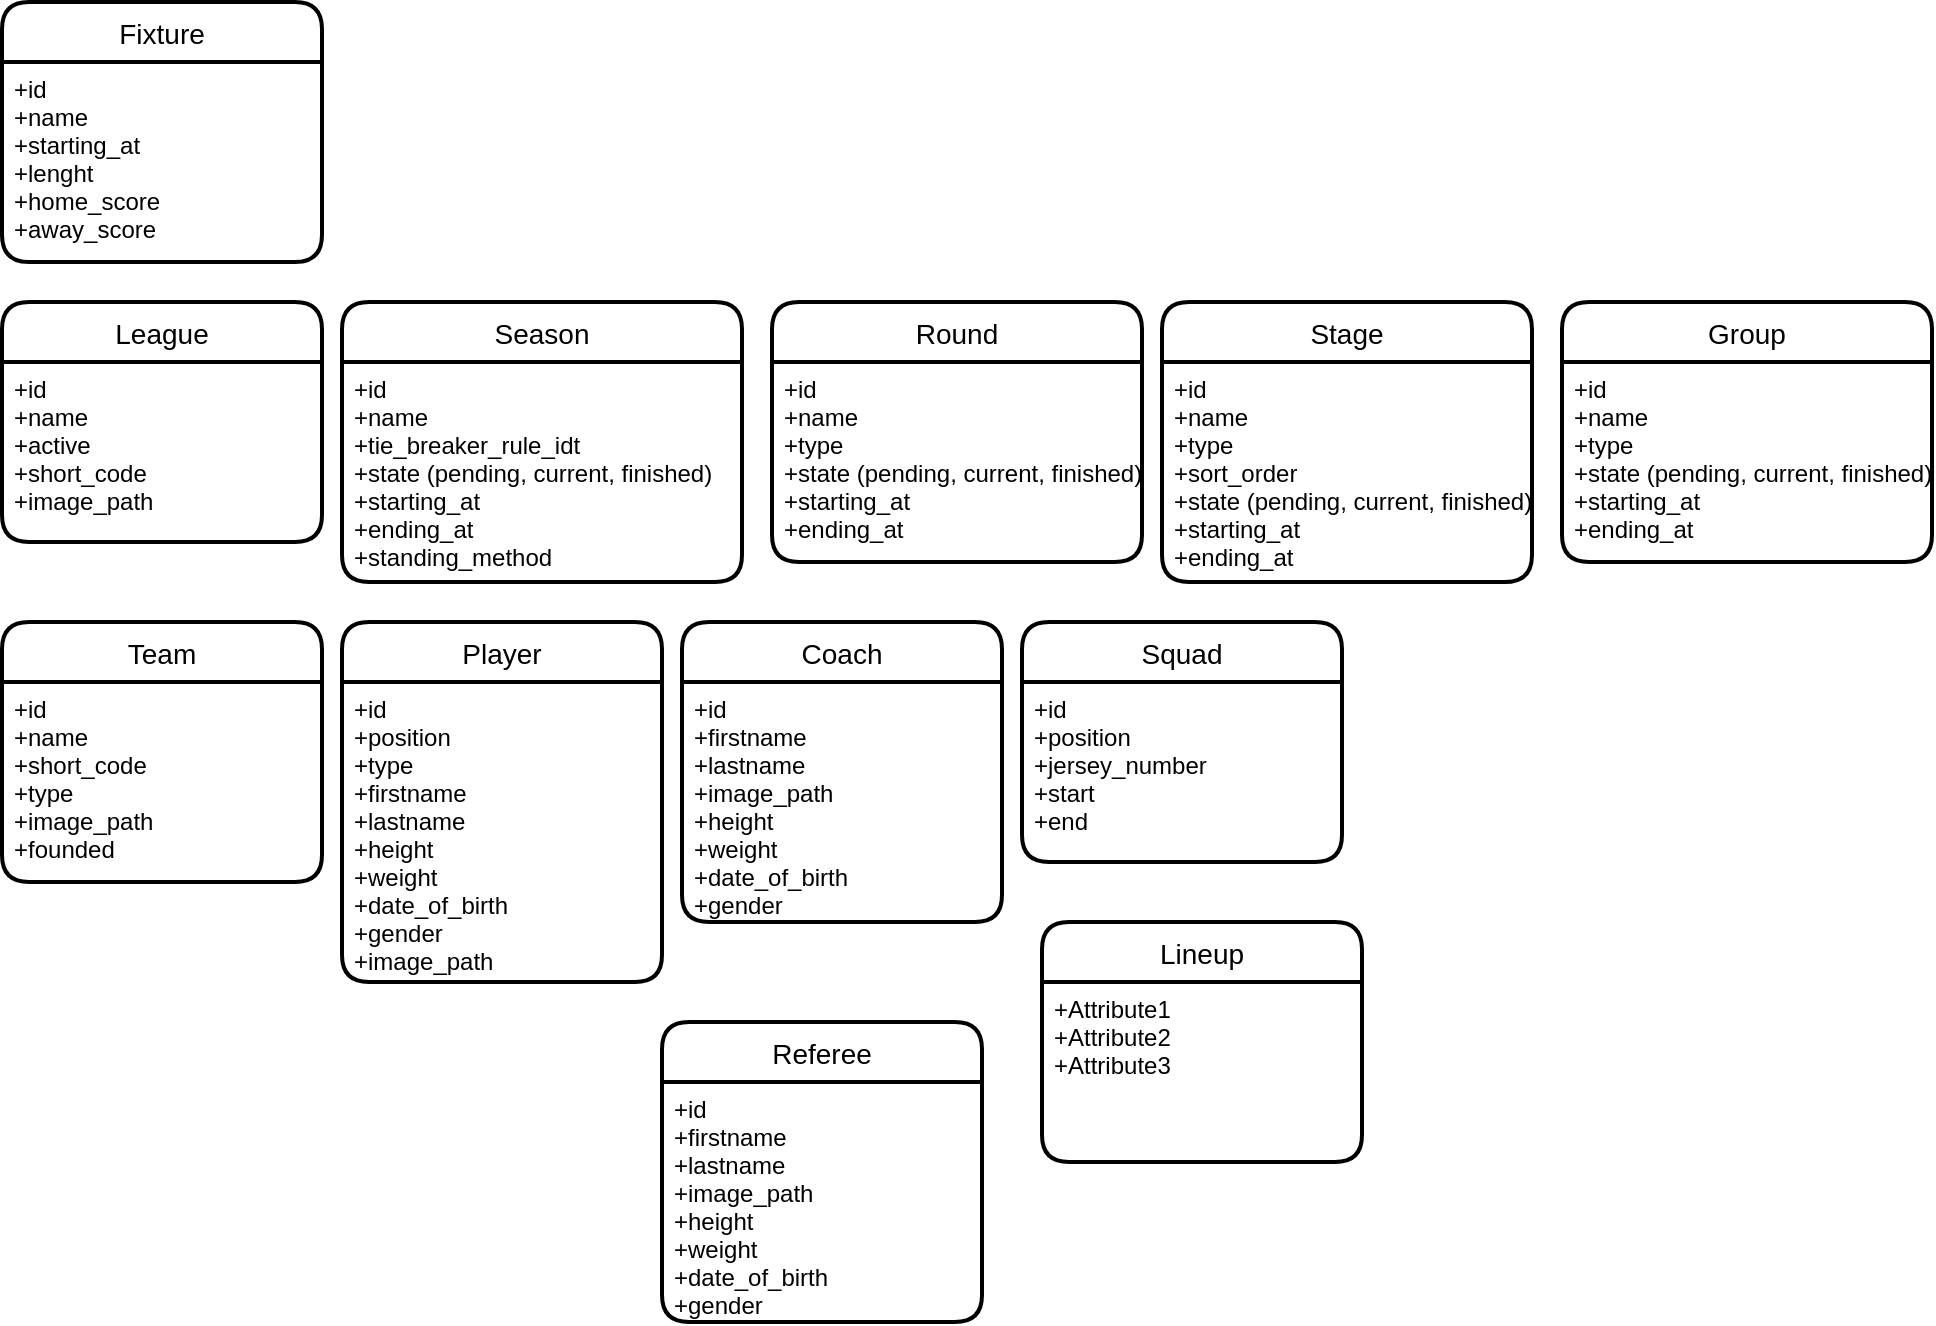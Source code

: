 <mxfile>
    <diagram id="R2lEEEUBdFMjLlhIrx00" name="E/A">
        <mxGraphModel dx="576" dy="456" grid="1" gridSize="10" guides="1" tooltips="1" connect="1" arrows="1" fold="1" page="1" pageScale="1" pageWidth="850" pageHeight="1100" math="0" shadow="0" extFonts="Permanent Marker^https://fonts.googleapis.com/css?family=Permanent+Marker">
            <root>
                <mxCell id="0"/>
                <mxCell id="1" parent="0"/>
                <mxCell id="2" value="Fixture" style="swimlane;childLayout=stackLayout;horizontal=1;startSize=30;horizontalStack=0;rounded=1;fontSize=14;fontStyle=0;strokeWidth=2;resizeParent=0;resizeLast=1;shadow=0;dashed=0;align=center;" parent="1" vertex="1">
                    <mxGeometry x="40" y="70" width="160" height="130" as="geometry"/>
                </mxCell>
                <mxCell id="3" value="+id&#10;+name&#10;+starting_at&#10;+lenght&#10;+home_score&#10;+away_score" style="align=left;strokeColor=none;fillColor=none;spacingLeft=4;fontSize=12;verticalAlign=top;resizable=0;rotatable=0;part=1;" parent="2" vertex="1">
                    <mxGeometry y="30" width="160" height="100" as="geometry"/>
                </mxCell>
                <mxCell id="4" value="League" style="swimlane;childLayout=stackLayout;horizontal=1;startSize=30;horizontalStack=0;rounded=1;fontSize=14;fontStyle=0;strokeWidth=2;resizeParent=0;resizeLast=1;shadow=0;dashed=0;align=center;" parent="1" vertex="1">
                    <mxGeometry x="40" y="220" width="160" height="120" as="geometry"/>
                </mxCell>
                <mxCell id="5" value="+id&#10;+name&#10;+active&#10;+short_code&#10;+image_path" style="align=left;strokeColor=none;fillColor=none;spacingLeft=4;fontSize=12;verticalAlign=top;resizable=0;rotatable=0;part=1;" parent="4" vertex="1">
                    <mxGeometry y="30" width="160" height="90" as="geometry"/>
                </mxCell>
                <mxCell id="6" value="Season" style="swimlane;childLayout=stackLayout;horizontal=1;startSize=30;horizontalStack=0;rounded=1;fontSize=14;fontStyle=0;strokeWidth=2;resizeParent=0;resizeLast=1;shadow=0;dashed=0;align=center;" parent="1" vertex="1">
                    <mxGeometry x="210" y="220" width="200" height="140" as="geometry"/>
                </mxCell>
                <mxCell id="7" value="+id&#10;+name&#10;+tie_breaker_rule_idt&#10;+state (pending, current, finished)&#10;+starting_at&#10;+ending_at&#10;+standing_method&#10;" style="align=left;strokeColor=none;fillColor=none;spacingLeft=4;fontSize=12;verticalAlign=top;resizable=0;rotatable=0;part=1;" parent="6" vertex="1">
                    <mxGeometry y="30" width="200" height="110" as="geometry"/>
                </mxCell>
                <mxCell id="8" value="Round" style="swimlane;childLayout=stackLayout;horizontal=1;startSize=30;horizontalStack=0;rounded=1;fontSize=14;fontStyle=0;strokeWidth=2;resizeParent=0;resizeLast=1;shadow=0;dashed=0;align=center;" parent="1" vertex="1">
                    <mxGeometry x="425" y="220" width="185" height="130" as="geometry"/>
                </mxCell>
                <mxCell id="9" value="+id&#10;+name&#10;+type&#10;+state (pending, current, finished)&#10;+starting_at&#10;+ending_at" style="align=left;strokeColor=none;fillColor=none;spacingLeft=4;fontSize=12;verticalAlign=top;resizable=0;rotatable=0;part=1;" parent="8" vertex="1">
                    <mxGeometry y="30" width="185" height="100" as="geometry"/>
                </mxCell>
                <mxCell id="10" value="Team" style="swimlane;childLayout=stackLayout;horizontal=1;startSize=30;horizontalStack=0;rounded=1;fontSize=14;fontStyle=0;strokeWidth=2;resizeParent=0;resizeLast=1;shadow=0;dashed=0;align=center;" parent="1" vertex="1">
                    <mxGeometry x="40" y="380" width="160" height="130" as="geometry"/>
                </mxCell>
                <mxCell id="11" value="+id&#10;+name&#10;+short_code&#10;+type&#10;+image_path&#10;+founded" style="align=left;strokeColor=none;fillColor=none;spacingLeft=4;fontSize=12;verticalAlign=top;resizable=0;rotatable=0;part=1;" parent="10" vertex="1">
                    <mxGeometry y="30" width="160" height="100" as="geometry"/>
                </mxCell>
                <mxCell id="12" value="Player" style="swimlane;childLayout=stackLayout;horizontal=1;startSize=30;horizontalStack=0;rounded=1;fontSize=14;fontStyle=0;strokeWidth=2;resizeParent=0;resizeLast=1;shadow=0;dashed=0;align=center;" parent="1" vertex="1">
                    <mxGeometry x="210" y="380" width="160" height="180" as="geometry"/>
                </mxCell>
                <mxCell id="13" value="+id&#10;+position&#10;+type&#10;+firstname&#10;+lastname&#10;+height&#10;+weight&#10;+date_of_birth&#10;+gender&#10;+image_path" style="align=left;strokeColor=none;fillColor=none;spacingLeft=4;fontSize=12;verticalAlign=top;resizable=0;rotatable=0;part=1;" parent="12" vertex="1">
                    <mxGeometry y="30" width="160" height="150" as="geometry"/>
                </mxCell>
                <mxCell id="14" value="Squad" style="swimlane;childLayout=stackLayout;horizontal=1;startSize=30;horizontalStack=0;rounded=1;fontSize=14;fontStyle=0;strokeWidth=2;resizeParent=0;resizeLast=1;shadow=0;dashed=0;align=center;" parent="1" vertex="1">
                    <mxGeometry x="550" y="380" width="160" height="120" as="geometry"/>
                </mxCell>
                <mxCell id="15" value="+id&#10;+position&#10;+jersey_number&#10;+start&#10;+end" style="align=left;strokeColor=none;fillColor=none;spacingLeft=4;fontSize=12;verticalAlign=top;resizable=0;rotatable=0;part=1;" parent="14" vertex="1">
                    <mxGeometry y="30" width="160" height="90" as="geometry"/>
                </mxCell>
                <mxCell id="16" value="Coach" style="swimlane;childLayout=stackLayout;horizontal=1;startSize=30;horizontalStack=0;rounded=1;fontSize=14;fontStyle=0;strokeWidth=2;resizeParent=0;resizeLast=1;shadow=0;dashed=0;align=center;" parent="1" vertex="1">
                    <mxGeometry x="380" y="380" width="160" height="150" as="geometry"/>
                </mxCell>
                <mxCell id="17" value="+id&#10;+firstname&#10;+lastname&#10;+image_path&#10;+height&#10;+weight&#10;+date_of_birth&#10;+gender" style="align=left;strokeColor=none;fillColor=none;spacingLeft=4;fontSize=12;verticalAlign=top;resizable=0;rotatable=0;part=1;" parent="16" vertex="1">
                    <mxGeometry y="30" width="160" height="120" as="geometry"/>
                </mxCell>
                <mxCell id="18" value="Lineup" style="swimlane;childLayout=stackLayout;horizontal=1;startSize=30;horizontalStack=0;rounded=1;fontSize=14;fontStyle=0;strokeWidth=2;resizeParent=0;resizeLast=1;shadow=0;dashed=0;align=center;" parent="1" vertex="1">
                    <mxGeometry x="560" y="530" width="160" height="120" as="geometry"/>
                </mxCell>
                <mxCell id="19" value="+Attribute1&#10;+Attribute2&#10;+Attribute3" style="align=left;strokeColor=none;fillColor=none;spacingLeft=4;fontSize=12;verticalAlign=top;resizable=0;rotatable=0;part=1;" parent="18" vertex="1">
                    <mxGeometry y="30" width="160" height="90" as="geometry"/>
                </mxCell>
                <mxCell id="20" value="Referee" style="swimlane;childLayout=stackLayout;horizontal=1;startSize=30;horizontalStack=0;rounded=1;fontSize=14;fontStyle=0;strokeWidth=2;resizeParent=0;resizeLast=1;shadow=0;dashed=0;align=center;" parent="1" vertex="1">
                    <mxGeometry x="370" y="580" width="160" height="150" as="geometry"/>
                </mxCell>
                <mxCell id="21" value="+id&#10;+firstname&#10;+lastname&#10;+image_path&#10;+height&#10;+weight&#10;+date_of_birth&#10;+gender" style="align=left;strokeColor=none;fillColor=none;spacingLeft=4;fontSize=12;verticalAlign=top;resizable=0;rotatable=0;part=1;" parent="20" vertex="1">
                    <mxGeometry y="30" width="160" height="120" as="geometry"/>
                </mxCell>
                <mxCell id="23" value="Stage" style="swimlane;childLayout=stackLayout;horizontal=1;startSize=30;horizontalStack=0;rounded=1;fontSize=14;fontStyle=0;strokeWidth=2;resizeParent=0;resizeLast=1;shadow=0;dashed=0;align=center;" parent="1" vertex="1">
                    <mxGeometry x="620" y="220" width="185" height="140" as="geometry"/>
                </mxCell>
                <mxCell id="24" value="+id&#10;+name&#10;+type&#10;+sort_order&#10;+state (pending, current, finished)&#10;+starting_at&#10;+ending_at&#10;" style="align=left;strokeColor=none;fillColor=none;spacingLeft=4;fontSize=12;verticalAlign=top;resizable=0;rotatable=0;part=1;" parent="23" vertex="1">
                    <mxGeometry y="30" width="185" height="110" as="geometry"/>
                </mxCell>
                <mxCell id="25" value="Group" style="swimlane;childLayout=stackLayout;horizontal=1;startSize=30;horizontalStack=0;rounded=1;fontSize=14;fontStyle=0;strokeWidth=2;resizeParent=0;resizeLast=1;shadow=0;dashed=0;align=center;" parent="1" vertex="1">
                    <mxGeometry x="820" y="220" width="185" height="130" as="geometry"/>
                </mxCell>
                <mxCell id="26" value="+id&#10;+name&#10;+type&#10;+state (pending, current, finished)&#10;+starting_at&#10;+ending_at" style="align=left;strokeColor=none;fillColor=none;spacingLeft=4;fontSize=12;verticalAlign=top;resizable=0;rotatable=0;part=1;" parent="25" vertex="1">
                    <mxGeometry y="30" width="185" height="100" as="geometry"/>
                </mxCell>
            </root>
        </mxGraphModel>
    </diagram>
</mxfile>